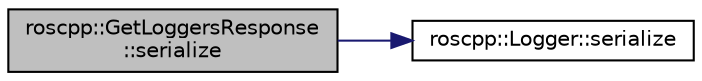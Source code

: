digraph "roscpp::GetLoggersResponse::serialize"
{
  edge [fontname="Helvetica",fontsize="10",labelfontname="Helvetica",labelfontsize="10"];
  node [fontname="Helvetica",fontsize="10",shape=record];
  rankdir="LR";
  Node1 [label="roscpp::GetLoggersResponse\l::serialize",height=0.2,width=0.4,color="black", fillcolor="grey75", style="filled" fontcolor="black"];
  Node1 -> Node2 [color="midnightblue",fontsize="10",style="solid",fontname="Helvetica"];
  Node2 [label="roscpp::Logger::serialize",height=0.2,width=0.4,color="black", fillcolor="white", style="filled",URL="$classroscpp_1_1_logger.html#afbfc557527d28e6a731ec71144fedcca"];
}
